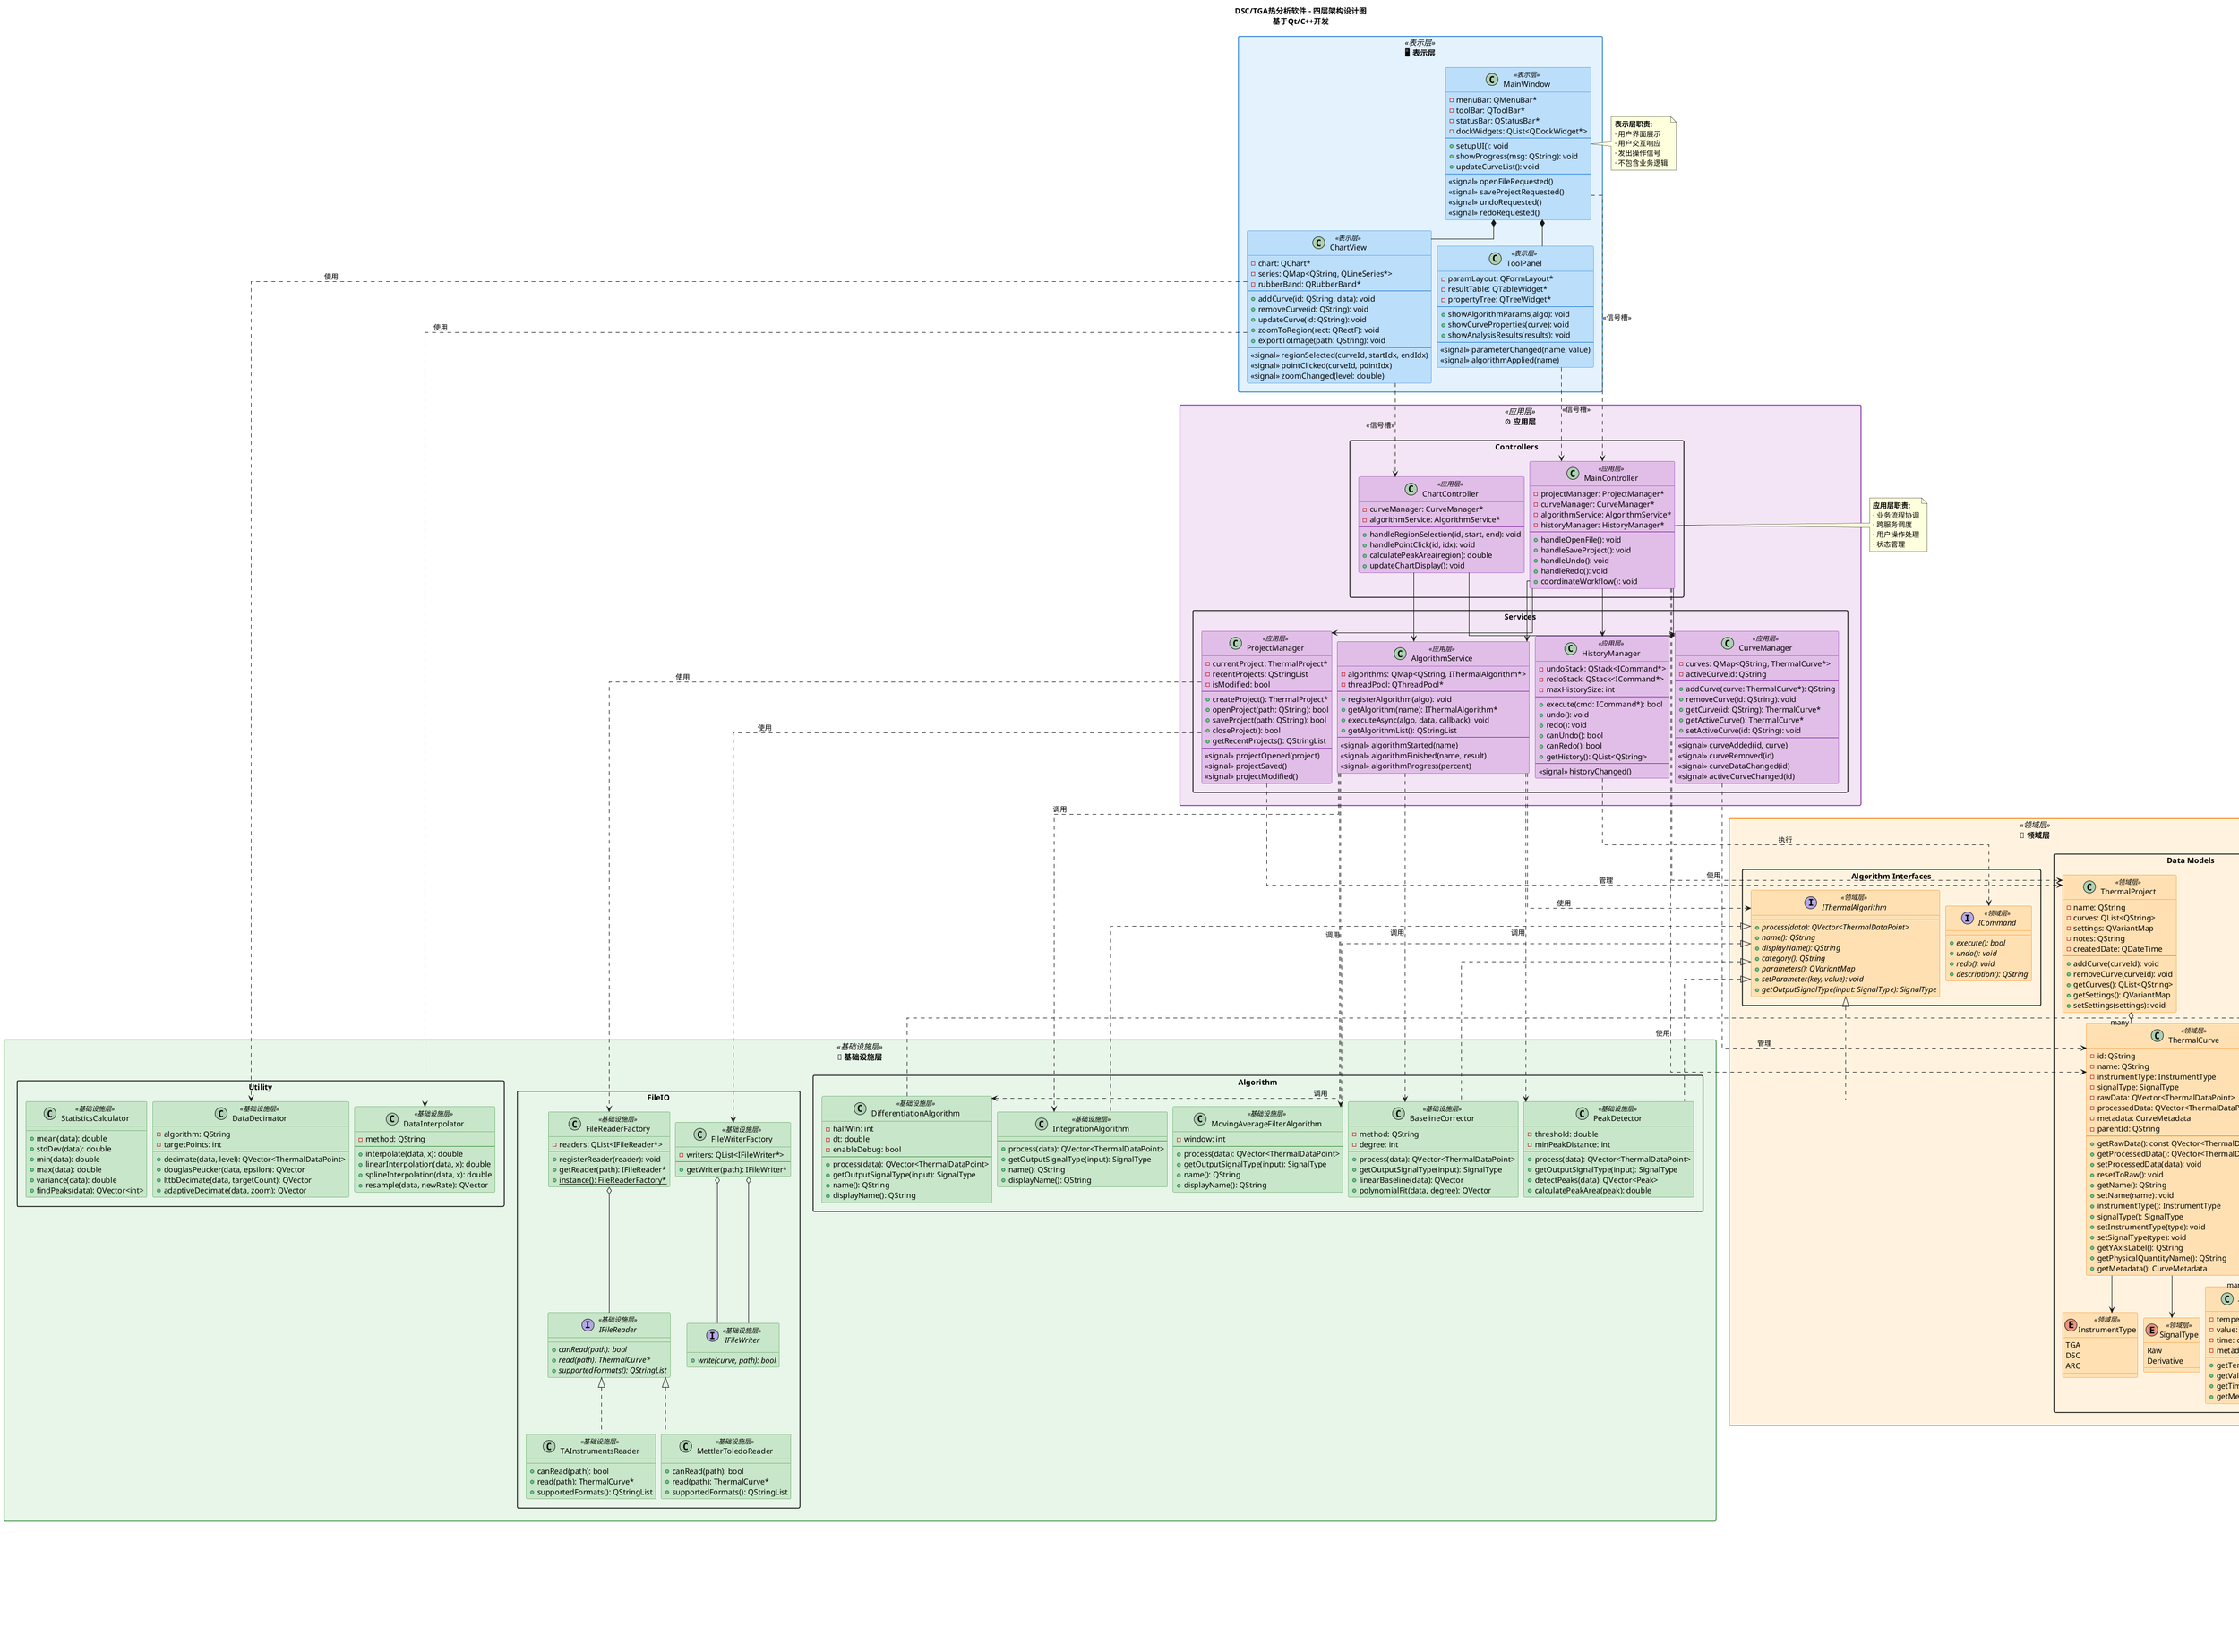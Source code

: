@startuml DSC_TGA_Four_Layer_Architecture
!define RECTANGLE class

skinparam packageStyle rectangle
skinparam linetype ortho
skinparam nodesep 10
skinparam ranksep 20

' 定义颜色主题
skinparam package {
    BackgroundColor<<表示层>> #E3F2FD
    BorderColor<<表示层>> #1976D2
    BackgroundColor<<应用层>> #F3E5F5
    BorderColor<<应用层>> #7B1FA2
    BackgroundColor<<领域层>> #FFF3E0
    BorderColor<<领域层>> #F57C00
    BackgroundColor<<基础设施层>> #E8F5E9
    BorderColor<<基础设施层>> #388E3C
}

skinparam class {
    BackgroundColor<<表示层>> #BBDEFB
    BorderColor<<表示层>> #1976D2
    BackgroundColor<<应用层>> #E1BEE7
    BorderColor<<应用层>> #7B1FA2
    BackgroundColor<<领域层>> #FFE0B2
    BorderColor<<领域层>> #F57C00
    BackgroundColor<<基础设施层>> #C8E6C9
    BorderColor<<基础设施层>> #388E3C
}

title DSC/TGA热分析软件 - 四层架构设计图\n基于Qt/C++开发

' ========== 表示层 (Presentation Layer) ==========
package "🖥️ 表示层" <<表示层>> {
    class MainWindow <<表示层>> {
        - menuBar: QMenuBar*
        - toolBar: QToolBar*
        - statusBar: QStatusBar*
        - dockWidgets: QList<QDockWidget*>
        --
        + setupUI(): void
        + showProgress(msg: QString): void
        + updateCurveList(): void
        --
        <<signal>> openFileRequested()
        <<signal>> saveProjectRequested()
        <<signal>> undoRequested()
        <<signal>> redoRequested()
    }
    
    class ChartView <<表示层>> {
        - chart: QChart*
        - series: QMap<QString, QLineSeries*>
        - rubberBand: QRubberBand*
        --
        + addCurve(id: QString, data): void
        + removeCurve(id: QString): void
        + updateCurve(id: QString): void
        + zoomToRegion(rect: QRectF): void
        + exportToImage(path: QString): void
        --
        <<signal>> regionSelected(curveId, startIdx, endIdx)
        <<signal>> pointClicked(curveId, pointIdx)
        <<signal>> zoomChanged(level: double)
    }
    
    class ToolPanel <<表示层>> {
        - paramLayout: QFormLayout*
        - resultTable: QTableWidget*
        - propertyTree: QTreeWidget*
        --
        + showAlgorithmParams(algo): void
        + showCurveProperties(curve): void
        + showAnalysisResults(results): void
        --
        <<signal>> parameterChanged(name, value)
        <<signal>> algorithmApplied(name)
    }
    
    MainWindow *-- ChartView
    MainWindow *-- ToolPanel
}

' ========== 应用层 (Application Layer) ==========
package "⚙️ 应用层" <<应用层>> {
    
    package "Controllers" {
        class MainController <<应用层>> {
            - projectManager: ProjectManager*
            - curveManager: CurveManager*
            - algorithmService: AlgorithmService*
            - historyManager: HistoryManager*
            --
            + handleOpenFile(): void
            + handleSaveProject(): void
            + handleUndo(): void
            + handleRedo(): void
            + coordinateWorkflow(): void
        }
        
        class ChartController <<应用层>> {
            - curveManager: CurveManager*
            - algorithmService: AlgorithmService*
            --
            + handleRegionSelection(id, start, end): void
            + handlePointClick(id, idx): void
            + calculatePeakArea(region): double
            + updateChartDisplay(): void
        }
    }
    
    package "Services" {
        class ProjectManager <<应用层>> {
            - currentProject: ThermalProject*
            - recentProjects: QStringList
            - isModified: bool
            --
            + createProject(): ThermalProject*
            + openProject(path: QString): bool
            + saveProject(path: QString): bool
            + closeProject(): bool
            + getRecentProjects(): QStringList
            --
            <<signal>> projectOpened(project)
            <<signal>> projectSaved()
            <<signal>> projectModified()
        }
        
        class CurveManager <<应用层>> {
            - curves: QMap<QString, ThermalCurve*>
            - activeCurveId: QString
            --
            + addCurve(curve: ThermalCurve*): QString
            + removeCurve(id: QString): void
            + getCurve(id: QString): ThermalCurve*
            + getActiveCurve(): ThermalCurve*
            + setActiveCurve(id: QString): void
            --
            <<signal>> curveAdded(id, curve)
            <<signal>> curveRemoved(id)
            <<signal>> curveDataChanged(id)
            <<signal>> activeCurveChanged(id)
        }
        
        class AlgorithmService <<应用层>> {
            - algorithms: QMap<QString, IThermalAlgorithm*>
            - threadPool: QThreadPool*
            --
            + registerAlgorithm(algo): void
            + getAlgorithm(name): IThermalAlgorithm*
            + executeAsync(algo, data, callback): void
            + getAlgorithmList(): QStringList
            --
            <<signal>> algorithmStarted(name)
            <<signal>> algorithmFinished(name, result)
            <<signal>> algorithmProgress(percent)
        }
        
        class HistoryManager <<应用层>> {
            - undoStack: QStack<ICommand*>
            - redoStack: QStack<ICommand*>
            - maxHistorySize: int
            --
            + execute(cmd: ICommand*): bool
            + undo(): void
            + redo(): void
            + canUndo(): bool
            + canRedo(): bool
            + getHistory(): QList<QString>
            --
            <<signal>> historyChanged()
        }
    }
    
    MainController --> ProjectManager
    MainController --> CurveManager
    MainController --> AlgorithmService
    MainController --> HistoryManager
    ChartController --> CurveManager
    ChartController --> AlgorithmService
}

' ========== 领域层 (Domain Layer) ==========
package "🎯 领域层" <<领域层>> {
    
    package "Data Models" {
        enum InstrumentType <<领域层>> {
            TGA
            DSC
            ARC
        }

        enum SignalType <<领域层>> {
            Raw
            Derivative
        }

        class ThermalDataPoint <<领域层>> {
            - temperature: double
            - value: double
            - time: double
            - metadata: QVariantMap
            --
            + getTemperature(): double
            + getValue(): double
            + getTime(): double
            + getMetadata(key): QVariant
        }

        class ThermalCurve <<领域层>> {
            - id: QString
            - name: QString
            - instrumentType: InstrumentType
            - signalType: SignalType
            - rawData: QVector<ThermalDataPoint>
            - processedData: QVector<ThermalDataPoint>
            - metadata: CurveMetadata
            - parentId: QString
            --
            + getRawData(): const QVector<ThermalDataPoint>&
            + getProcessedData(): QVector<ThermalDataPoint>&
            + setProcessedData(data): void
            + resetToRaw(): void
            + getName(): QString
            + setName(name): void
            + instrumentType(): InstrumentType
            + signalType(): SignalType
            + setInstrumentType(type): void
            + setSignalType(type): void
            + getYAxisLabel(): QString
            + getPhysicalQuantityName(): QString
            + getMetadata(): CurveMetadata
        }

        ThermalCurve --> InstrumentType
        ThermalCurve --> SignalType
        
        class ThermalProject <<领域层>> {
            - name: QString
            - curves: QList<QString>
            - settings: QVariantMap
            - notes: QString
            - createdDate: QDateTime
            --
            + addCurve(curveId): void
            + removeCurve(curveId): void
            + getCurves(): QList<QString>
            + getSettings(): QVariantMap
            + setSettings(settings): void
        }
        
        ThermalCurve *-- "many" ThermalDataPoint
        ThermalProject o-- "many" ThermalCurve
    }
    
    package "Algorithm Interfaces" {
        interface IThermalAlgorithm <<领域层>> {
            {abstract} + process(data): QVector<ThermalDataPoint>
            {abstract} + name(): QString
            {abstract} + displayName(): QString
            {abstract} + category(): QString
            {abstract} + parameters(): QVariantMap
            {abstract} + setParameter(key, value): void
            {abstract} + getOutputSignalType(input: SignalType): SignalType
        }
        
        interface ICommand <<领域层>> {
            {abstract} + execute(): bool
            {abstract} + undo(): void
            {abstract} + redo(): void
            {abstract} + description(): QString
        }
    }
}

' ========== 基础设施层 (Infrastructure Layer) ==========
package "🔧 基础设施层" <<基础设施层>> {
    
    package "FileIO" {
        interface IFileReader <<基础设施层>> {
            {abstract} + canRead(path): bool
            {abstract} + read(path): ThermalCurve*
            {abstract} + supportedFormats(): QStringList
        }
        
        class TAInstrumentsReader <<基础设施层>> {
            + canRead(path): bool
            + read(path): ThermalCurve*
            + supportedFormats(): QStringList
        }
        
        class MettlerToledoReader <<基础设施层>> {
            + canRead(path): bool
            + read(path): ThermalCurve*
            + supportedFormats(): QStringList
        }
        
        class FileReaderFactory <<基础设施层>> {
            - readers: QList<IFileReader*>
            --
            + registerReader(reader): void
            + getReader(path): IFileReader*
            + {static} instance(): FileReaderFactory*
        }
        
        interface IFileWriter <<基础设施层>> {
            {abstract} + write(curve, path): bool
        }

        class FileWriterFactory <<基础设施层>> {
            - writers: QList<IFileWriter*>
            --
            + getWriter(path): IFileWriter*
        }
        
        IFileReader <|.. TAInstrumentsReader
        IFileReader <|.. MettlerToledoReader
        FileReaderFactory o-- IFileReader
        FileWriterFactory o-- IFileWriter
    }
    
    package "Algorithm" {
        class DifferentiationAlgorithm <<基础设施层>> {
            - halfWin: int
            - dt: double
            - enableDebug: bool
            --
            + process(data): QVector<ThermalDataPoint>
            + getOutputSignalType(input): SignalType
            + name(): QString
            + displayName(): QString
        }

        class IntegrationAlgorithm <<基础设施层>> {
            --
            + process(data): QVector<ThermalDataPoint>
            + getOutputSignalType(input): SignalType
            + name(): QString
            + displayName(): QString
        }

        class MovingAverageFilterAlgorithm <<基础设施层>> {
            - window: int
            --
            + process(data): QVector<ThermalDataPoint>
            + getOutputSignalType(input): SignalType
            + name(): QString
            + displayName(): QString
        }

        class BaselineCorrector <<基础设施层>> {
            - method: QString
            - degree: int
            --
            + process(data): QVector<ThermalDataPoint>
            + getOutputSignalType(input): SignalType
            + linearBaseline(data): QVector
            + polynomialFit(data, degree): QVector
        }

        class PeakDetector <<基础设施层>> {
            - threshold: double
            - minPeakDistance: int
            --
            + process(data): QVector<ThermalDataPoint>
            + getOutputSignalType(input): SignalType
            + detectPeaks(data): QVector<Peak>
            + calculatePeakArea(peak): double
        }

        IThermalAlgorithm <|.. DifferentiationAlgorithm
        IThermalAlgorithm <|.. IntegrationAlgorithm
        IThermalAlgorithm <|.. MovingAverageFilterAlgorithm
        IThermalAlgorithm <|.. BaselineCorrector
        IThermalAlgorithm <|.. PeakDetector
    }
    
    package "Utility" {
        class DataDecimator <<基础设施层>> {
            - algorithm: QString
            - targetPoints: int
            --
            + decimate(data, level): QVector<ThermalDataPoint>
            + douglasPeucker(data, epsilon): QVector
            + lttbDecimate(data, targetCount): QVector
            + adaptiveDecimate(data, zoom): QVector
        }
        
        class DataInterpolator <<基础设施层>> {
            - method: QString
            --
            + interpolate(data, x): double
            + linearInterpolation(data, x): double
            + splineInterpolation(data, x): double
            + resample(data, newRate): QVector
        }
        
        class StatisticsCalculator <<基础设施层>> {
            + mean(data): double
            + stdDev(data): double
            + min(data): double
            + max(data): double
            + variance(data): double
            + findPeaks(data): QVector<int>
        }
    }
}

' ========== 层间依赖关系 ==========
MainWindow ..> MainController : <<信号槽>>
ChartView ..> ChartController : <<信号槽>>
ToolPanel ..> MainController : <<信号槽>>

MainController ..> ThermalProject : 使用
MainController ..> ThermalCurve : 使用

ProjectManager ..> ThermalProject : 管理
CurveManager ..> ThermalCurve : 管理
AlgorithmService ..> IThermalAlgorithm : 使用
HistoryManager ..> ICommand : 执行

AlgorithmService ..> DifferentiationAlgorithm : 调用
AlgorithmService ..> IntegrationAlgorithm : 调用
AlgorithmService ..> MovingAverageFilterAlgorithm : 调用
AlgorithmService ..> BaselineCorrector : 调用
AlgorithmService ..> PeakDetector : 调用

ProjectManager ..> FileReaderFactory : 使用
ProjectManager ..> FileWriterFactory : 使用

ChartView ..> DataDecimator : 使用
ChartView ..> DataInterpolator : 使用

FileWriterFactory o-- IFileWriter

' 添加注释说明
note right of MainWindow
  <b>表示层职责:</b>
  · 用户界面展示
  · 用户交互响应
  · 发出操作信号
  · 不包含业务逻辑
end note

note right of MainController
  <b>应用层职责:</b>
  · 业务流程协调
  · 跨服务调度
  · 用户操作处理
  · 状态管理
end note

note right of ThermalCurve
  <b>领域层职责:</b>
  · 核心业务模型
  · 业务规则定义
  · 算法接口抽象
  · 领域概念体现

  <b>双枚举设计:</b>
  InstrumentType - 仪器类型(TGA/DSC/ARC)
  SignalType - 信号类型(Raw/Derivative)
  分离概念，清晰语义

  <b>数据不可变性:</b>
  rawData - 只读原始数据
  processedData - 可修改工作数据

  <b>动态单位推断:</b>
  getYAxisLabel() - 根据类型自动生成单位
end note

note right of DifferentiationAlgorithm
  <b>基础设施层职责:</b>
  · 技术实现细节
  · 算法具体代码
  · 文件I/O操作
  · 工具类支持
  · 无业务逻辑

  <b>算法通用化:</b>
  · 微分: Raw → Derivative
  · 积分: Derivative → Raw
  · 滤波: 信号类型不变
  · 所有算法适用所有仪器类型
end note

legend right
  |<#E3F2FD> 表示层 | UI组件 (Qt Widgets/QML) |
  |<#F3E5F5> 应用层 | 业务协调和服务 |
  |<#FFF3E0> 领域层 | 核心模型和接口 |
  |<#E8F5E9> 基础设施层 | 技术实现 |

  <b>依赖方向:</b> 上层 → 下层
  <b>通信方式:</b>
  · 信号槽 (Signal-Slot)
  · 直接调用 (Direct Call)
  · 依赖注入 (Dependency Injection)
end legend

@enduml
